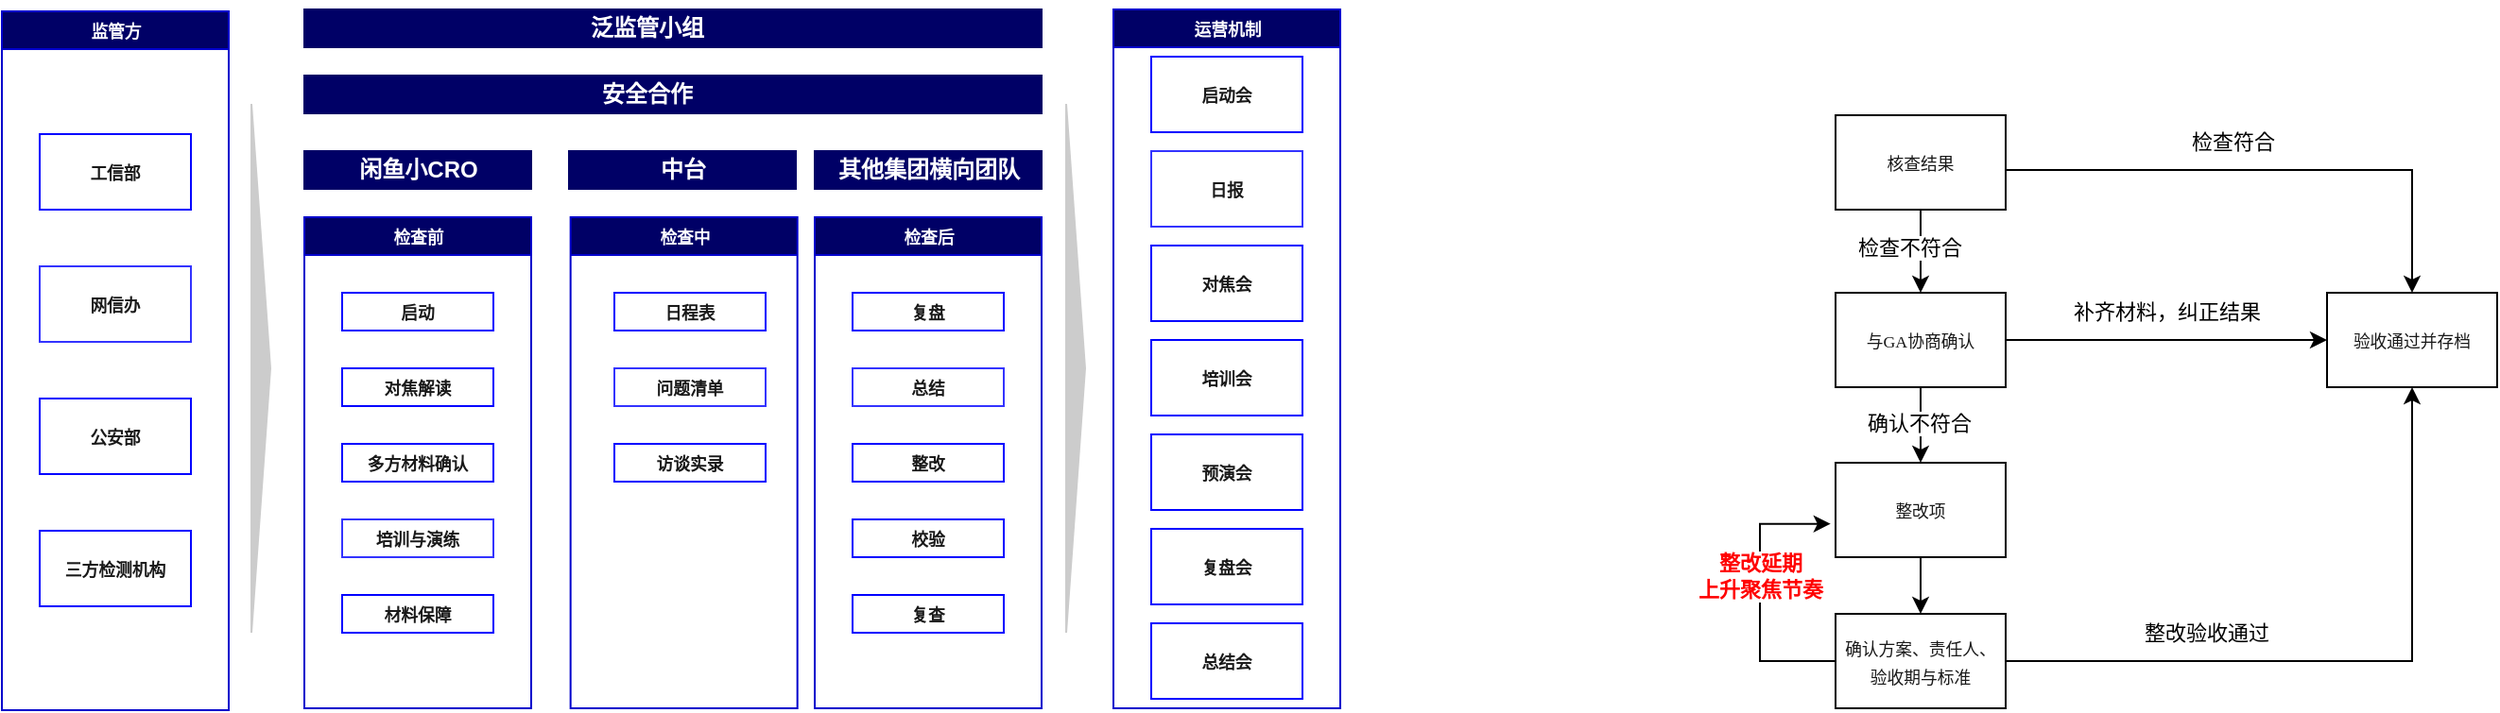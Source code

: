 <mxfile version="20.7.3" type="github">
  <diagram id="jqJDy9NiqvVAVm9lFwue" name="第 1 页">
    <mxGraphModel dx="468" dy="231" grid="1" gridSize="10" guides="1" tooltips="1" connect="1" arrows="1" fold="1" page="1" pageScale="1" pageWidth="827" pageHeight="1169" math="0" shadow="0">
      <root>
        <mxCell id="0" />
        <mxCell id="1" parent="0" />
        <mxCell id="4lHbjTKECeK6eanyVoQs-2" value="&lt;span style=&quot;font-family: &amp;quot;Microsoft YaHei&amp;quot;; font-size: 6.667pt;&quot;&gt;&lt;font color=&quot;#ffffff&quot;&gt;监管方&lt;/font&gt;&lt;/span&gt;" style="swimlane;html=1;startSize=20;horizontal=1;containerType=tree;glass=0;fillColor=#000066;strokeColor=#0000CC;gradientColor=none;fontStyle=1" vertex="1" parent="1">
          <mxGeometry x="90" y="41" width="120" height="370" as="geometry">
            <mxRectangle x="40" y="80" width="90" height="30" as="alternateBounds" />
          </mxGeometry>
        </mxCell>
        <mxCell id="4lHbjTKECeK6eanyVoQs-7" value="&lt;font face=&quot;Microsoft YaHei&quot; color=&quot;#191919&quot;&gt;&lt;span style=&quot;font-size: 8.889px;&quot;&gt;工信部&lt;/span&gt;&lt;/font&gt;" style="rounded=0;whiteSpace=wrap;html=1;strokeColor=#0000FF;fontStyle=1" vertex="1" parent="4lHbjTKECeK6eanyVoQs-2">
          <mxGeometry x="20" y="65" width="80" height="40" as="geometry" />
        </mxCell>
        <mxCell id="4lHbjTKECeK6eanyVoQs-10" value="&lt;font face=&quot;Microsoft YaHei&quot; color=&quot;#191919&quot;&gt;&lt;span style=&quot;font-size: 8.889px;&quot;&gt;网信办&lt;/span&gt;&lt;/font&gt;" style="rounded=0;whiteSpace=wrap;html=1;strokeColor=#3333FF;fontStyle=1" vertex="1" parent="4lHbjTKECeK6eanyVoQs-2">
          <mxGeometry x="20" y="135" width="80" height="40" as="geometry" />
        </mxCell>
        <mxCell id="4lHbjTKECeK6eanyVoQs-24" value="&lt;font face=&quot;Microsoft YaHei&quot; color=&quot;#191919&quot;&gt;&lt;span style=&quot;font-size: 8.889px;&quot;&gt;三方检测机构&lt;/span&gt;&lt;/font&gt;" style="rounded=0;whiteSpace=wrap;html=1;strokeColor=#0000FF;fontStyle=1" vertex="1" parent="4lHbjTKECeK6eanyVoQs-2">
          <mxGeometry x="20" y="275" width="80" height="40" as="geometry" />
        </mxCell>
        <mxCell id="4lHbjTKECeK6eanyVoQs-25" value="&lt;font face=&quot;Microsoft YaHei&quot; color=&quot;#191919&quot;&gt;&lt;span style=&quot;font-size: 8.889px;&quot;&gt;公安部&lt;/span&gt;&lt;/font&gt;" style="rounded=0;whiteSpace=wrap;html=1;strokeColor=#0000FF;fontStyle=1" vertex="1" parent="4lHbjTKECeK6eanyVoQs-2">
          <mxGeometry x="20" y="205" width="80" height="40" as="geometry" />
        </mxCell>
        <mxCell id="4lHbjTKECeK6eanyVoQs-13" value="&lt;span style=&quot;font-family: &amp;quot;Microsoft YaHei&amp;quot;; font-size: 6.667pt;&quot;&gt;&lt;font color=&quot;#ffffff&quot;&gt;运营机制&lt;/font&gt;&lt;/span&gt;" style="swimlane;html=1;startSize=20;horizontal=1;containerType=tree;glass=0;fillColor=#000066;strokeColor=#0000CC;gradientColor=none;fontStyle=1" vertex="1" parent="1">
          <mxGeometry x="678" y="40" width="120" height="370" as="geometry">
            <mxRectangle x="40" y="80" width="90" height="30" as="alternateBounds" />
          </mxGeometry>
        </mxCell>
        <mxCell id="4lHbjTKECeK6eanyVoQs-14" value="&lt;font face=&quot;Microsoft YaHei&quot; color=&quot;#191919&quot;&gt;&lt;span style=&quot;font-size: 8.889px;&quot;&gt;启动会&lt;/span&gt;&lt;/font&gt;" style="rounded=0;whiteSpace=wrap;html=1;strokeColor=#0000FF;fontStyle=1" vertex="1" parent="4lHbjTKECeK6eanyVoQs-13">
          <mxGeometry x="20" y="25" width="80" height="40" as="geometry" />
        </mxCell>
        <mxCell id="4lHbjTKECeK6eanyVoQs-15" value="&lt;span style=&quot;color: rgb(25, 25, 25); font-family: &amp;quot;Microsoft YaHei&amp;quot;; font-size: 8.889px;&quot;&gt;日报&lt;/span&gt;" style="rounded=0;whiteSpace=wrap;html=1;strokeColor=#3333FF;fontStyle=1" vertex="1" parent="4lHbjTKECeK6eanyVoQs-13">
          <mxGeometry x="20" y="75" width="80" height="40" as="geometry" />
        </mxCell>
        <mxCell id="4lHbjTKECeK6eanyVoQs-16" value="&lt;span style=&quot;color: rgb(25, 25, 25); font-family: &amp;quot;Microsoft YaHei&amp;quot;; font-size: 8.889px;&quot;&gt;对焦会&lt;/span&gt;" style="rounded=0;whiteSpace=wrap;html=1;strokeColor=#0000FF;fontStyle=1" vertex="1" parent="4lHbjTKECeK6eanyVoQs-13">
          <mxGeometry x="20" y="125" width="80" height="40" as="geometry" />
        </mxCell>
        <mxCell id="4lHbjTKECeK6eanyVoQs-17" value="&lt;span style=&quot;color: rgb(25, 25, 25); font-family: &amp;quot;Microsoft YaHei&amp;quot;; font-size: 8.889px;&quot;&gt;培训会&lt;/span&gt;" style="rounded=0;whiteSpace=wrap;html=1;strokeColor=#0000FF;fontStyle=1" vertex="1" parent="4lHbjTKECeK6eanyVoQs-13">
          <mxGeometry x="20" y="175" width="80" height="40" as="geometry" />
        </mxCell>
        <mxCell id="4lHbjTKECeK6eanyVoQs-18" value="&lt;span style=&quot;color: rgb(25, 25, 25); font-family: &amp;quot;Microsoft YaHei&amp;quot;; font-size: 8.889px;&quot;&gt;预演会&lt;/span&gt;" style="rounded=0;whiteSpace=wrap;html=1;strokeColor=#0000FF;fontStyle=1" vertex="1" parent="4lHbjTKECeK6eanyVoQs-13">
          <mxGeometry x="20" y="225" width="80" height="40" as="geometry" />
        </mxCell>
        <mxCell id="4lHbjTKECeK6eanyVoQs-22" value="&lt;font face=&quot;Microsoft YaHei&quot; color=&quot;#191919&quot;&gt;&lt;span style=&quot;font-size: 8.889px;&quot;&gt;复盘会&lt;/span&gt;&lt;/font&gt;" style="rounded=0;whiteSpace=wrap;html=1;strokeColor=#0000FF;fontStyle=1" vertex="1" parent="4lHbjTKECeK6eanyVoQs-13">
          <mxGeometry x="20" y="275" width="80" height="40" as="geometry" />
        </mxCell>
        <mxCell id="4lHbjTKECeK6eanyVoQs-23" value="&lt;font face=&quot;Microsoft YaHei&quot; color=&quot;#191919&quot;&gt;&lt;span style=&quot;font-size: 8.889px;&quot;&gt;总结会&lt;/span&gt;&lt;/font&gt;" style="rounded=0;whiteSpace=wrap;html=1;strokeColor=#0000FF;fontStyle=1" vertex="1" parent="4lHbjTKECeK6eanyVoQs-13">
          <mxGeometry x="20" y="325" width="80" height="40" as="geometry" />
        </mxCell>
        <mxCell id="4lHbjTKECeK6eanyVoQs-26" value="" style="html=1;shadow=0;dashed=0;align=center;verticalAlign=middle;shape=mxgraph.arrows2.arrow;dy=0;dx=10;notch=0;strokeColor=#CCCCCC;fontColor=#FFFFFF;fillColor=#CCCCCC;gradientColor=none;fontStyle=1" vertex="1" parent="1">
          <mxGeometry x="222" y="90" width="10" height="280" as="geometry" />
        </mxCell>
        <mxCell id="4lHbjTKECeK6eanyVoQs-27" value="" style="html=1;shadow=0;dashed=0;align=center;verticalAlign=middle;shape=mxgraph.arrows2.arrow;dy=0;dx=10;notch=0;strokeColor=#CCCCCC;fontColor=#FFFFFF;fillColor=#CCCCCC;gradientColor=none;fontStyle=1" vertex="1" parent="1">
          <mxGeometry x="653" y="90" width="10" height="280" as="geometry" />
        </mxCell>
        <mxCell id="4lHbjTKECeK6eanyVoQs-32" value="" style="group" vertex="1" connectable="0" parent="1">
          <mxGeometry x="250" y="35" width="390" height="30" as="geometry" />
        </mxCell>
        <mxCell id="4lHbjTKECeK6eanyVoQs-28" value="&lt;br&gt;&lt;br&gt;&lt;br&gt;&lt;br&gt;" style="verticalLabelPosition=bottom;verticalAlign=top;html=1;shape=mxgraph.basic.rect;fillColor2=none;strokeWidth=1;size=20;indent=5;strokeColor=#000066;fontColor=#FFFFFF;fillColor=#000066;gradientColor=none;fontStyle=1" vertex="1" parent="4lHbjTKECeK6eanyVoQs-32">
          <mxGeometry y="5" width="390" height="20" as="geometry" />
        </mxCell>
        <mxCell id="4lHbjTKECeK6eanyVoQs-31" value="泛监管小组" style="text;html=1;align=center;verticalAlign=middle;resizable=0;points=[];autosize=1;strokeColor=none;fillColor=none;fontColor=#FFFFFF;fontStyle=1" vertex="1" parent="4lHbjTKECeK6eanyVoQs-32">
          <mxGeometry x="140.833" width="80" height="30" as="geometry" />
        </mxCell>
        <mxCell id="4lHbjTKECeK6eanyVoQs-33" value="000066" style="group" vertex="1" connectable="0" parent="1">
          <mxGeometry x="250" y="70" width="390" height="30" as="geometry" />
        </mxCell>
        <mxCell id="4lHbjTKECeK6eanyVoQs-34" value="&lt;br&gt;&lt;br&gt;&lt;br&gt;&lt;br&gt;" style="verticalLabelPosition=bottom;verticalAlign=top;html=1;shape=mxgraph.basic.rect;fillColor2=none;strokeWidth=1;size=20;indent=5;strokeColor=#000066;fontColor=#FFFFFF;fillColor=#000066;gradientColor=none;fontStyle=1" vertex="1" parent="4lHbjTKECeK6eanyVoQs-33">
          <mxGeometry y="5" width="390" height="20" as="geometry" />
        </mxCell>
        <mxCell id="4lHbjTKECeK6eanyVoQs-35" value="安全合作" style="text;html=1;align=center;verticalAlign=middle;resizable=0;points=[];autosize=1;strokeColor=none;fillColor=none;fontColor=#FFFFFF;fontStyle=1" vertex="1" parent="4lHbjTKECeK6eanyVoQs-33">
          <mxGeometry x="146.25" width="70" height="30" as="geometry" />
        </mxCell>
        <mxCell id="4lHbjTKECeK6eanyVoQs-67" value="&lt;font face=&quot;Microsoft YaHei&quot; color=&quot;#ffffff&quot;&gt;&lt;span style=&quot;font-size: 8.889px;&quot;&gt;检查后&lt;/span&gt;&lt;/font&gt;" style="swimlane;html=1;startSize=20;horizontal=1;containerType=tree;glass=0;fillColor=#000066;strokeColor=#0000CC;gradientColor=none;fontStyle=1" vertex="1" parent="1">
          <mxGeometry x="520" y="150" width="120" height="260" as="geometry">
            <mxRectangle x="40" y="80" width="90" height="30" as="alternateBounds" />
          </mxGeometry>
        </mxCell>
        <mxCell id="4lHbjTKECeK6eanyVoQs-73" value="" style="group" vertex="1" connectable="0" parent="1">
          <mxGeometry x="250" y="130" width="390" height="280" as="geometry" />
        </mxCell>
        <mxCell id="4lHbjTKECeK6eanyVoQs-86" value="" style="group" vertex="1" connectable="0" parent="4lHbjTKECeK6eanyVoQs-73">
          <mxGeometry y="-20" width="390" height="30" as="geometry" />
        </mxCell>
        <mxCell id="4lHbjTKECeK6eanyVoQs-76" value="" style="group" vertex="1" connectable="0" parent="4lHbjTKECeK6eanyVoQs-86">
          <mxGeometry width="120" height="30" as="geometry" />
        </mxCell>
        <mxCell id="4lHbjTKECeK6eanyVoQs-78" value="" style="group" vertex="1" connectable="0" parent="4lHbjTKECeK6eanyVoQs-76">
          <mxGeometry width="120" height="30" as="geometry" />
        </mxCell>
        <mxCell id="4lHbjTKECeK6eanyVoQs-74" value="&lt;br&gt;&lt;br&gt;&lt;br&gt;&lt;br&gt;" style="verticalLabelPosition=bottom;verticalAlign=top;html=1;shape=mxgraph.basic.rect;fillColor2=none;strokeWidth=1;size=20;indent=0;strokeColor=#000066;fontColor=#FFFFFF;fillColor=#000066;gradientColor=none;fontStyle=1" vertex="1" parent="4lHbjTKECeK6eanyVoQs-78">
          <mxGeometry y="5" width="120" height="20" as="geometry" />
        </mxCell>
        <mxCell id="4lHbjTKECeK6eanyVoQs-75" value="闲鱼小CRO" style="text;html=1;align=center;verticalAlign=middle;resizable=0;points=[];autosize=1;strokeColor=none;fillColor=none;fontColor=#FFFFFF;fontStyle=1" vertex="1" parent="4lHbjTKECeK6eanyVoQs-78">
          <mxGeometry x="15" width="90" height="30" as="geometry" />
        </mxCell>
        <mxCell id="4lHbjTKECeK6eanyVoQs-79" value="" style="group" vertex="1" connectable="0" parent="4lHbjTKECeK6eanyVoQs-86">
          <mxGeometry x="140" width="120" height="30" as="geometry" />
        </mxCell>
        <mxCell id="4lHbjTKECeK6eanyVoQs-80" value="&lt;br&gt;&lt;br&gt;&lt;br&gt;&lt;br&gt;" style="verticalLabelPosition=bottom;verticalAlign=top;html=1;shape=mxgraph.basic.rect;fillColor2=none;strokeWidth=1;size=20;indent=0;strokeColor=#000066;fontColor=#FFFFFF;fillColor=#000066;gradientColor=none;fontStyle=1" vertex="1" parent="4lHbjTKECeK6eanyVoQs-79">
          <mxGeometry y="5" width="120" height="20" as="geometry" />
        </mxCell>
        <mxCell id="4lHbjTKECeK6eanyVoQs-81" value="中台" style="text;html=1;align=center;verticalAlign=middle;resizable=0;points=[];autosize=1;strokeColor=none;fillColor=none;fontColor=#FFFFFF;fontStyle=1" vertex="1" parent="4lHbjTKECeK6eanyVoQs-79">
          <mxGeometry x="35" width="50" height="30" as="geometry" />
        </mxCell>
        <mxCell id="4lHbjTKECeK6eanyVoQs-82" value="" style="group" vertex="1" connectable="0" parent="4lHbjTKECeK6eanyVoQs-86">
          <mxGeometry x="270" width="120" height="30" as="geometry" />
        </mxCell>
        <mxCell id="4lHbjTKECeK6eanyVoQs-83" value="&lt;br&gt;&lt;br&gt;&lt;br&gt;&lt;br&gt;" style="verticalLabelPosition=bottom;verticalAlign=top;html=1;shape=mxgraph.basic.rect;fillColor2=none;strokeWidth=1;size=20;indent=0;strokeColor=#000066;fontColor=#FFFFFF;fillColor=#000066;gradientColor=none;fontStyle=1" vertex="1" parent="4lHbjTKECeK6eanyVoQs-82">
          <mxGeometry y="5" width="120" height="20" as="geometry" />
        </mxCell>
        <mxCell id="4lHbjTKECeK6eanyVoQs-84" value="其他集团横向团队" style="text;html=1;align=center;verticalAlign=middle;resizable=0;points=[];autosize=1;strokeColor=none;fillColor=none;fontColor=#FFFFFF;fontStyle=1" vertex="1" parent="4lHbjTKECeK6eanyVoQs-82">
          <mxGeometry width="120" height="30" as="geometry" />
        </mxCell>
        <mxCell id="4lHbjTKECeK6eanyVoQs-92" value="&lt;font face=&quot;Microsoft YaHei&quot; color=&quot;#ffffff&quot;&gt;&lt;span style=&quot;font-size: 8.889px;&quot;&gt;检查中&lt;/span&gt;&lt;/font&gt;" style="swimlane;html=1;startSize=20;horizontal=1;containerType=tree;glass=0;fillColor=#000066;strokeColor=#0000CC;gradientColor=none;fontStyle=1" vertex="1" parent="4lHbjTKECeK6eanyVoQs-73">
          <mxGeometry x="140.83" y="20" width="120" height="260" as="geometry">
            <mxRectangle x="40" y="80" width="90" height="30" as="alternateBounds" />
          </mxGeometry>
        </mxCell>
        <mxCell id="4lHbjTKECeK6eanyVoQs-93" value="&lt;font face=&quot;Microsoft YaHei&quot; color=&quot;#191919&quot;&gt;&lt;span style=&quot;font-size: 8.889px;&quot;&gt;日程表&lt;/span&gt;&lt;/font&gt;" style="rounded=0;whiteSpace=wrap;html=1;strokeColor=#0000FF;fontStyle=1" vertex="1" parent="4lHbjTKECeK6eanyVoQs-92">
          <mxGeometry x="23.17" y="40" width="80" height="20" as="geometry" />
        </mxCell>
        <mxCell id="4lHbjTKECeK6eanyVoQs-94" value="&lt;span style=&quot;color: rgb(25, 25, 25); font-family: &amp;quot;Microsoft YaHei&amp;quot;; font-size: 8.889px;&quot;&gt;问题清单&lt;/span&gt;" style="rounded=0;whiteSpace=wrap;html=1;strokeColor=#3333FF;fontStyle=1" vertex="1" parent="4lHbjTKECeK6eanyVoQs-92">
          <mxGeometry x="23.17" y="80" width="80" height="20" as="geometry" />
        </mxCell>
        <mxCell id="4lHbjTKECeK6eanyVoQs-96" value="&lt;font face=&quot;Microsoft YaHei&quot; color=&quot;#191919&quot;&gt;&lt;span style=&quot;font-size: 8.889px;&quot;&gt;访谈实录&lt;/span&gt;&lt;/font&gt;" style="rounded=0;whiteSpace=wrap;html=1;strokeColor=#0000FF;fontStyle=1" vertex="1" parent="4lHbjTKECeK6eanyVoQs-92">
          <mxGeometry x="23.17" y="120" width="80" height="20" as="geometry" />
        </mxCell>
        <mxCell id="4lHbjTKECeK6eanyVoQs-98" value="&lt;font face=&quot;Microsoft YaHei&quot; color=&quot;#ffffff&quot;&gt;&lt;span style=&quot;font-size: 8.889px;&quot;&gt;检查前&lt;/span&gt;&lt;/font&gt;" style="swimlane;html=1;startSize=20;horizontal=1;containerType=tree;glass=0;fillColor=#000066;strokeColor=#0000CC;gradientColor=none;fontStyle=1" vertex="1" parent="4lHbjTKECeK6eanyVoQs-73">
          <mxGeometry x="2.842e-14" y="20" width="120" height="260" as="geometry">
            <mxRectangle x="40" y="80" width="90" height="30" as="alternateBounds" />
          </mxGeometry>
        </mxCell>
        <mxCell id="4lHbjTKECeK6eanyVoQs-99" value="&lt;span style=&quot;color: rgb(25, 25, 25); font-family: &amp;quot;Microsoft YaHei&amp;quot;; font-size: 8.889px;&quot;&gt;对焦解读&lt;/span&gt;" style="rounded=0;whiteSpace=wrap;html=1;strokeColor=#0000FF;fontStyle=1" vertex="1" parent="4lHbjTKECeK6eanyVoQs-98">
          <mxGeometry x="20" y="80" width="80" height="20" as="geometry" />
        </mxCell>
        <mxCell id="4lHbjTKECeK6eanyVoQs-100" value="&lt;font face=&quot;Microsoft YaHei&quot; color=&quot;#191919&quot;&gt;&lt;span style=&quot;font-size: 8.889px;&quot;&gt;培训与演练&lt;/span&gt;&lt;/font&gt;" style="rounded=0;whiteSpace=wrap;html=1;strokeColor=#3333FF;fontStyle=1" vertex="1" parent="4lHbjTKECeK6eanyVoQs-98">
          <mxGeometry x="20" y="160" width="80" height="20" as="geometry" />
        </mxCell>
        <mxCell id="4lHbjTKECeK6eanyVoQs-102" value="&lt;font face=&quot;Microsoft YaHei&quot; color=&quot;#191919&quot;&gt;&lt;span style=&quot;font-size: 8.889px;&quot;&gt;多方材料确认&lt;/span&gt;&lt;/font&gt;" style="rounded=0;whiteSpace=wrap;html=1;strokeColor=#0000FF;fontStyle=1" vertex="1" parent="4lHbjTKECeK6eanyVoQs-98">
          <mxGeometry x="20" y="120" width="80" height="20" as="geometry" />
        </mxCell>
        <mxCell id="4lHbjTKECeK6eanyVoQs-97" value="&lt;font face=&quot;Microsoft YaHei&quot; color=&quot;#191919&quot;&gt;&lt;span style=&quot;font-size: 8.889px;&quot;&gt;材料保障&lt;/span&gt;&lt;/font&gt;" style="rounded=0;whiteSpace=wrap;html=1;strokeColor=#0000FF;fontStyle=1" vertex="1" parent="4lHbjTKECeK6eanyVoQs-98">
          <mxGeometry x="20" y="200" width="80" height="20" as="geometry" />
        </mxCell>
        <mxCell id="4lHbjTKECeK6eanyVoQs-107" value="&lt;span style=&quot;color: rgb(25, 25, 25); font-family: &amp;quot;Microsoft YaHei&amp;quot;; font-size: 8.889px;&quot;&gt;启动&lt;/span&gt;" style="rounded=0;whiteSpace=wrap;html=1;strokeColor=#0000FF;fontStyle=1" vertex="1" parent="4lHbjTKECeK6eanyVoQs-98">
          <mxGeometry x="20.0" y="40" width="80" height="20" as="geometry" />
        </mxCell>
        <mxCell id="4lHbjTKECeK6eanyVoQs-68" value="&lt;span style=&quot;color: rgb(25, 25, 25); font-family: &amp;quot;Microsoft YaHei&amp;quot;; font-size: 8.889px;&quot;&gt;复盘&lt;/span&gt;" style="rounded=0;whiteSpace=wrap;html=1;strokeColor=#0000FF;fontStyle=1" vertex="1" parent="4lHbjTKECeK6eanyVoQs-73">
          <mxGeometry x="290" y="60" width="80" height="20" as="geometry" />
        </mxCell>
        <mxCell id="4lHbjTKECeK6eanyVoQs-69" value="&lt;span style=&quot;color: rgb(25, 25, 25); font-family: &amp;quot;Microsoft YaHei&amp;quot;; font-size: 8.889px;&quot;&gt;总结&lt;/span&gt;" style="rounded=0;whiteSpace=wrap;html=1;strokeColor=#3333FF;fontStyle=1" vertex="1" parent="4lHbjTKECeK6eanyVoQs-73">
          <mxGeometry x="290" y="100" width="80" height="20" as="geometry" />
        </mxCell>
        <mxCell id="4lHbjTKECeK6eanyVoQs-87" value="&lt;font face=&quot;Microsoft YaHei&quot; color=&quot;#191919&quot;&gt;&lt;span style=&quot;font-size: 8.889px;&quot;&gt;校验&lt;/span&gt;&lt;/font&gt;" style="rounded=0;whiteSpace=wrap;html=1;strokeColor=#0000FF;fontStyle=1" vertex="1" parent="4lHbjTKECeK6eanyVoQs-73">
          <mxGeometry x="290" y="180" width="80" height="20" as="geometry" />
        </mxCell>
        <mxCell id="4lHbjTKECeK6eanyVoQs-70" value="&lt;font face=&quot;Microsoft YaHei&quot; color=&quot;#191919&quot;&gt;&lt;span style=&quot;font-size: 8.889px;&quot;&gt;复查&lt;/span&gt;&lt;/font&gt;" style="rounded=0;whiteSpace=wrap;html=1;strokeColor=#0000FF;fontStyle=1" vertex="1" parent="4lHbjTKECeK6eanyVoQs-73">
          <mxGeometry x="290" y="220" width="80" height="20" as="geometry" />
        </mxCell>
        <mxCell id="4lHbjTKECeK6eanyVoQs-71" value="&lt;font face=&quot;Microsoft YaHei&quot; color=&quot;#191919&quot;&gt;&lt;span style=&quot;font-size: 8.889px;&quot;&gt;整改&lt;/span&gt;&lt;/font&gt;" style="rounded=0;whiteSpace=wrap;html=1;strokeColor=#0000FF;fontStyle=1" vertex="1" parent="4lHbjTKECeK6eanyVoQs-73">
          <mxGeometry x="290" y="140" width="80" height="20" as="geometry" />
        </mxCell>
        <mxCell id="4lHbjTKECeK6eanyVoQs-136" style="edgeStyle=orthogonalEdgeStyle;rounded=0;orthogonalLoop=1;jettySize=auto;html=1;entryX=0.5;entryY=0;entryDx=0;entryDy=0;" edge="1" parent="1" source="4lHbjTKECeK6eanyVoQs-138" target="4lHbjTKECeK6eanyVoQs-143">
          <mxGeometry relative="1" as="geometry" />
        </mxCell>
        <mxCell id="4lHbjTKECeK6eanyVoQs-137" value="确认不符合" style="edgeLabel;html=1;align=center;verticalAlign=middle;resizable=0;points=[];" vertex="1" connectable="0" parent="4lHbjTKECeK6eanyVoQs-136">
          <mxGeometry x="-0.049" y="-1" relative="1" as="geometry">
            <mxPoint as="offset" />
          </mxGeometry>
        </mxCell>
        <mxCell id="4lHbjTKECeK6eanyVoQs-138" value="&lt;span style=&quot;font-family:&#39;Microsoft YaHei&#39;; font-size:6.667pt; color:#191919;&quot;&gt;与GA协商确认&lt;/span&gt;" style="rounded=0;whiteSpace=wrap;html=1;" vertex="1" parent="1">
          <mxGeometry x="1060" y="190" width="90" height="50" as="geometry" />
        </mxCell>
        <mxCell id="4lHbjTKECeK6eanyVoQs-139" style="edgeStyle=orthogonalEdgeStyle;rounded=0;orthogonalLoop=1;jettySize=auto;html=1;" edge="1" parent="1" source="4lHbjTKECeK6eanyVoQs-140" target="4lHbjTKECeK6eanyVoQs-138">
          <mxGeometry relative="1" as="geometry" />
        </mxCell>
        <mxCell id="4lHbjTKECeK6eanyVoQs-140" value="&lt;span style=&quot;font-family:&#39;Microsoft YaHei&#39;; font-size:6.667pt; color:#191919;&quot;&gt;核查结果&lt;/span&gt;" style="rounded=0;whiteSpace=wrap;html=1;" vertex="1" parent="1">
          <mxGeometry x="1060" y="96" width="90" height="50" as="geometry" />
        </mxCell>
        <mxCell id="4lHbjTKECeK6eanyVoQs-141" value="检查不符合" style="edgeLabel;html=1;align=center;verticalAlign=middle;resizable=0;points=[];" vertex="1" connectable="0" parent="1">
          <mxGeometry x="1120.0" y="170" as="geometry">
            <mxPoint x="-21" y="-4" as="offset" />
          </mxGeometry>
        </mxCell>
        <mxCell id="4lHbjTKECeK6eanyVoQs-142" style="edgeStyle=orthogonalEdgeStyle;rounded=0;orthogonalLoop=1;jettySize=auto;html=1;entryX=0.5;entryY=0;entryDx=0;entryDy=0;" edge="1" parent="1" source="4lHbjTKECeK6eanyVoQs-143" target="4lHbjTKECeK6eanyVoQs-146">
          <mxGeometry relative="1" as="geometry" />
        </mxCell>
        <mxCell id="4lHbjTKECeK6eanyVoQs-143" value="&lt;font face=&quot;Microsoft YaHei&quot; color=&quot;#191919&quot;&gt;&lt;span style=&quot;font-size: 8.889px;&quot;&gt;整改项&lt;/span&gt;&lt;/font&gt;" style="rounded=0;whiteSpace=wrap;html=1;" vertex="1" parent="1">
          <mxGeometry x="1060" y="280" width="90" height="50" as="geometry" />
        </mxCell>
        <mxCell id="4lHbjTKECeK6eanyVoQs-144" style="edgeStyle=orthogonalEdgeStyle;rounded=0;orthogonalLoop=1;jettySize=auto;html=1;entryX=-0.029;entryY=0.647;entryDx=0;entryDy=0;entryPerimeter=0;exitX=0;exitY=0.5;exitDx=0;exitDy=0;" edge="1" parent="1" source="4lHbjTKECeK6eanyVoQs-146" target="4lHbjTKECeK6eanyVoQs-143">
          <mxGeometry relative="1" as="geometry">
            <Array as="points">
              <mxPoint x="1020" y="385" />
              <mxPoint x="1020" y="312" />
            </Array>
          </mxGeometry>
        </mxCell>
        <mxCell id="4lHbjTKECeK6eanyVoQs-145" value="&lt;b&gt;&lt;font color=&quot;#ff0000&quot;&gt;整改延期&lt;br&gt;上升聚焦节奏&lt;/font&gt;&lt;br&gt;&lt;/b&gt;" style="edgeLabel;html=1;align=center;verticalAlign=middle;resizable=0;points=[];" vertex="1" connectable="0" parent="4lHbjTKECeK6eanyVoQs-144">
          <mxGeometry x="0.116" y="3" relative="1" as="geometry">
            <mxPoint x="3" y="-2" as="offset" />
          </mxGeometry>
        </mxCell>
        <mxCell id="4lHbjTKECeK6eanyVoQs-146" value="&lt;font face=&quot;Microsoft YaHei&quot; color=&quot;#191919&quot;&gt;&lt;span style=&quot;font-size: 8.889px;&quot;&gt;确认方案、责任人、验收期与标准&lt;/span&gt;&lt;/font&gt;" style="rounded=0;whiteSpace=wrap;html=1;" vertex="1" parent="1">
          <mxGeometry x="1060" y="360" width="90" height="50" as="geometry" />
        </mxCell>
        <mxCell id="4lHbjTKECeK6eanyVoQs-147" value="&lt;font face=&quot;Microsoft YaHei&quot; color=&quot;#191919&quot;&gt;&lt;span style=&quot;font-size: 8.889px;&quot;&gt;验收通过并存档&lt;/span&gt;&lt;/font&gt;" style="rounded=0;whiteSpace=wrap;html=1;" vertex="1" parent="1">
          <mxGeometry x="1320" y="190" width="90" height="50" as="geometry" />
        </mxCell>
        <mxCell id="4lHbjTKECeK6eanyVoQs-148" style="edgeStyle=orthogonalEdgeStyle;rounded=0;orthogonalLoop=1;jettySize=auto;html=1;entryX=0.5;entryY=0;entryDx=0;entryDy=0;" edge="1" parent="1" source="4lHbjTKECeK6eanyVoQs-140" target="4lHbjTKECeK6eanyVoQs-147">
          <mxGeometry relative="1" as="geometry">
            <Array as="points">
              <mxPoint x="1365" y="125" />
            </Array>
          </mxGeometry>
        </mxCell>
        <mxCell id="4lHbjTKECeK6eanyVoQs-149" value="检查符合" style="edgeLabel;html=1;align=center;verticalAlign=middle;resizable=0;points=[];" vertex="1" connectable="0" parent="4lHbjTKECeK6eanyVoQs-148">
          <mxGeometry x="-0.147" y="-2" relative="1" as="geometry">
            <mxPoint y="-17" as="offset" />
          </mxGeometry>
        </mxCell>
        <mxCell id="4lHbjTKECeK6eanyVoQs-150" style="edgeStyle=orthogonalEdgeStyle;rounded=0;orthogonalLoop=1;jettySize=auto;html=1;entryX=0;entryY=0.5;entryDx=0;entryDy=0;" edge="1" parent="1" source="4lHbjTKECeK6eanyVoQs-138" target="4lHbjTKECeK6eanyVoQs-147">
          <mxGeometry relative="1" as="geometry" />
        </mxCell>
        <mxCell id="4lHbjTKECeK6eanyVoQs-151" value="补齐材料，纠正结果" style="edgeLabel;html=1;align=center;verticalAlign=middle;resizable=0;points=[];" vertex="1" connectable="0" parent="4lHbjTKECeK6eanyVoQs-150">
          <mxGeometry x="-0.108" relative="1" as="geometry">
            <mxPoint x="9" y="-15" as="offset" />
          </mxGeometry>
        </mxCell>
        <mxCell id="4lHbjTKECeK6eanyVoQs-152" style="edgeStyle=orthogonalEdgeStyle;rounded=0;orthogonalLoop=1;jettySize=auto;html=1;entryX=0.5;entryY=1;entryDx=0;entryDy=0;exitX=1;exitY=0.5;exitDx=0;exitDy=0;" edge="1" parent="1" source="4lHbjTKECeK6eanyVoQs-146" target="4lHbjTKECeK6eanyVoQs-147">
          <mxGeometry relative="1" as="geometry" />
        </mxCell>
        <mxCell id="4lHbjTKECeK6eanyVoQs-153" value="整改验收通过" style="edgeLabel;html=1;align=center;verticalAlign=middle;resizable=0;points=[];" vertex="1" connectable="0" parent="4lHbjTKECeK6eanyVoQs-152">
          <mxGeometry x="-0.42" y="-5" relative="1" as="geometry">
            <mxPoint x="1" y="-20" as="offset" />
          </mxGeometry>
        </mxCell>
      </root>
    </mxGraphModel>
  </diagram>
</mxfile>
